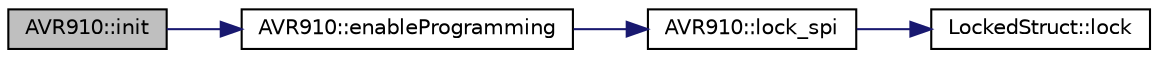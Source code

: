 digraph "AVR910::init"
{
  edge [fontname="Helvetica",fontsize="10",labelfontname="Helvetica",labelfontsize="10"];
  node [fontname="Helvetica",fontsize="10",shape=record];
  rankdir="LR";
  Node33 [label="AVR910::init",height=0.2,width=0.4,color="black", fillcolor="grey75", style="filled", fontcolor="black"];
  Node33 -> Node34 [color="midnightblue",fontsize="10",style="solid",fontname="Helvetica"];
  Node34 [label="AVR910::enableProgramming",height=0.2,width=0.4,color="black", fillcolor="white", style="filled",URL="$class_a_v_r910.html#a32ada57871310471f4dcce84141f7f28",tooltip="Issue an enable programming command to the AVR microcontroller. "];
  Node34 -> Node35 [color="midnightblue",fontsize="10",style="solid",fontname="Helvetica"];
  Node35 [label="AVR910::lock_spi",height=0.2,width=0.4,color="black", fillcolor="white", style="filled",URL="$class_a_v_r910.html#a4b33111389ef72e6e05e2951505e1821"];
  Node35 -> Node36 [color="midnightblue",fontsize="10",style="solid",fontname="Helvetica"];
  Node36 [label="LockedStruct::lock",height=0.2,width=0.4,color="black", fillcolor="white", style="filled",URL="$struct_locked_struct.html#aa207b98a1cd6c569a96e7d1d5565478f",tooltip="Lock this struct. "];
}
